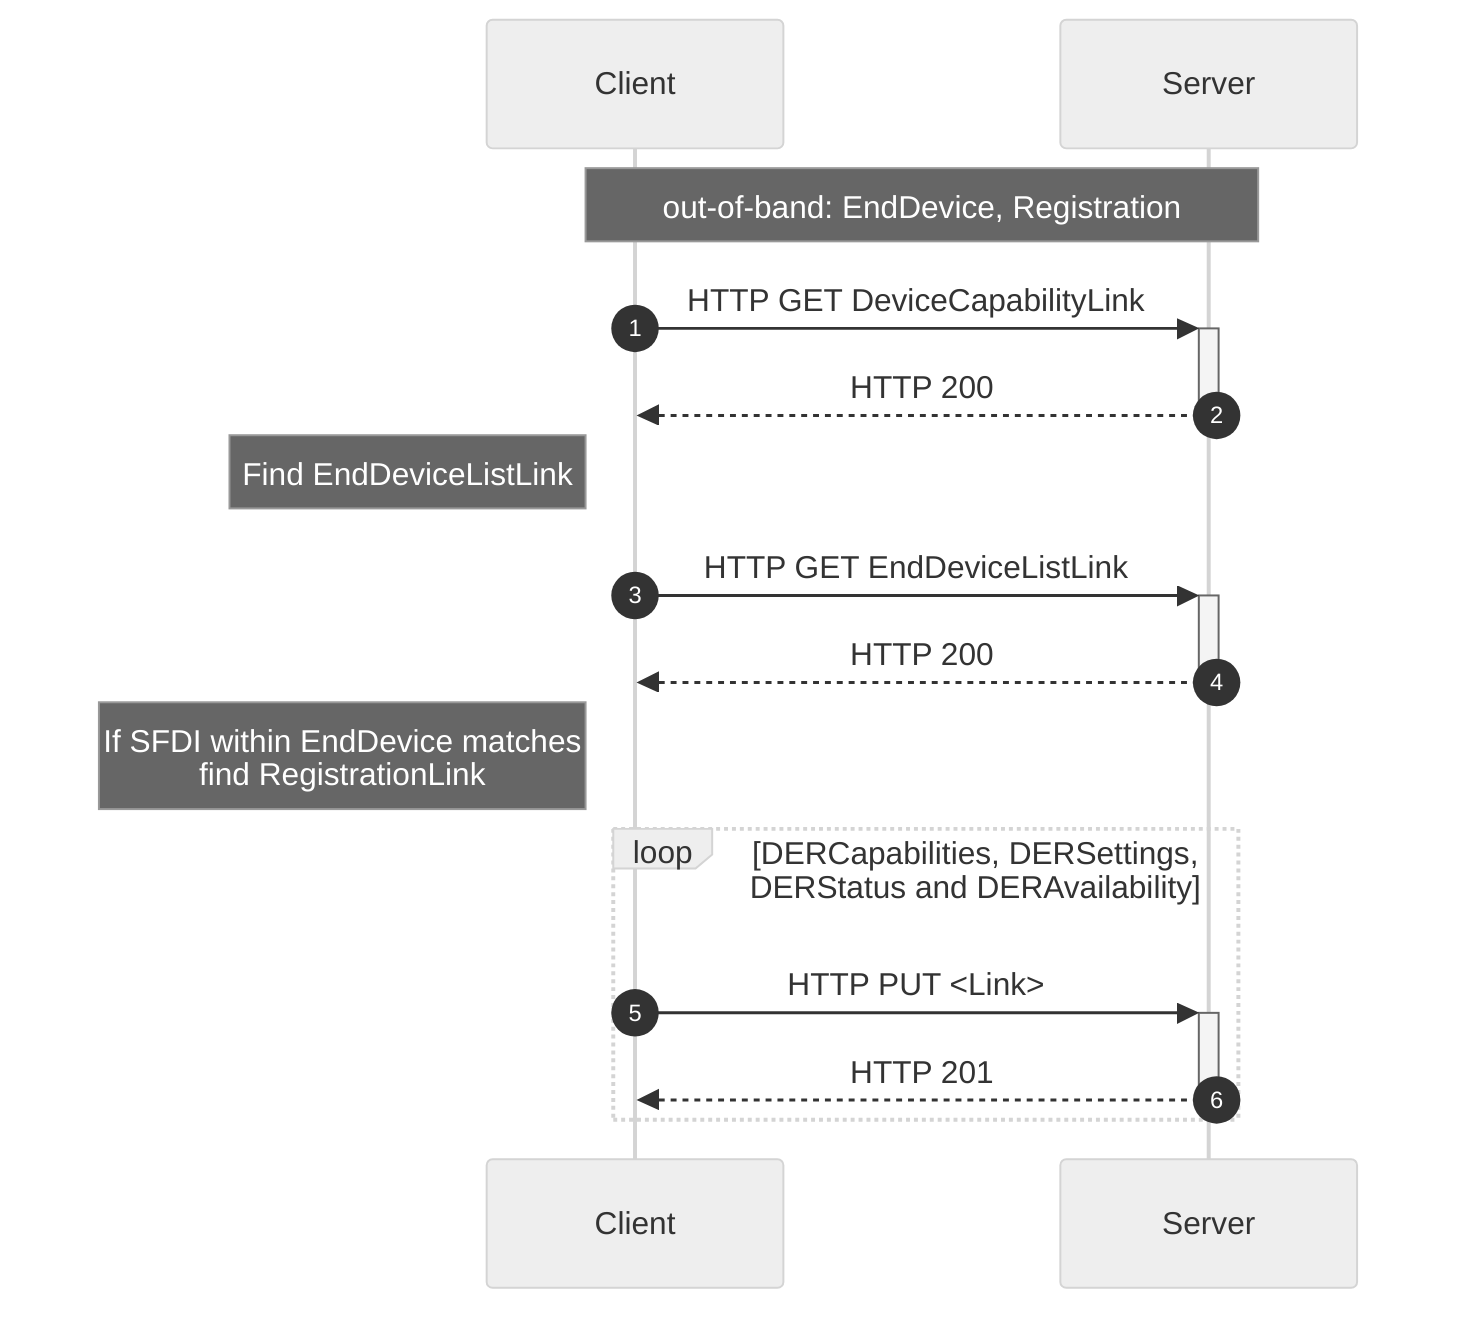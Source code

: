 sequenceDiagram
%%{init:{'theme':'neutral'}}%%
%% @backgroundColor(transparent)
    autonumber
    Note over Client,Server: out-of-band: EndDevice, Registration
    Client->>+Server: HTTP GET DeviceCapabilityLink
    Server-->>-Client: HTTP 200
    Note left of Client: Find EndDeviceListLink
    Client->>+Server: HTTP GET EndDeviceListLink
    Server-->>-Client: HTTP 200
    Note left of Client: If SFDI within EndDevice matches <br/> find RegistrationLink
    loop DERCapabilities, DERSettings, DERStatus and DERAvailability
        Client->>+Server: HTTP PUT <Link>
        Server-->>-Client: HTTP 201
    end